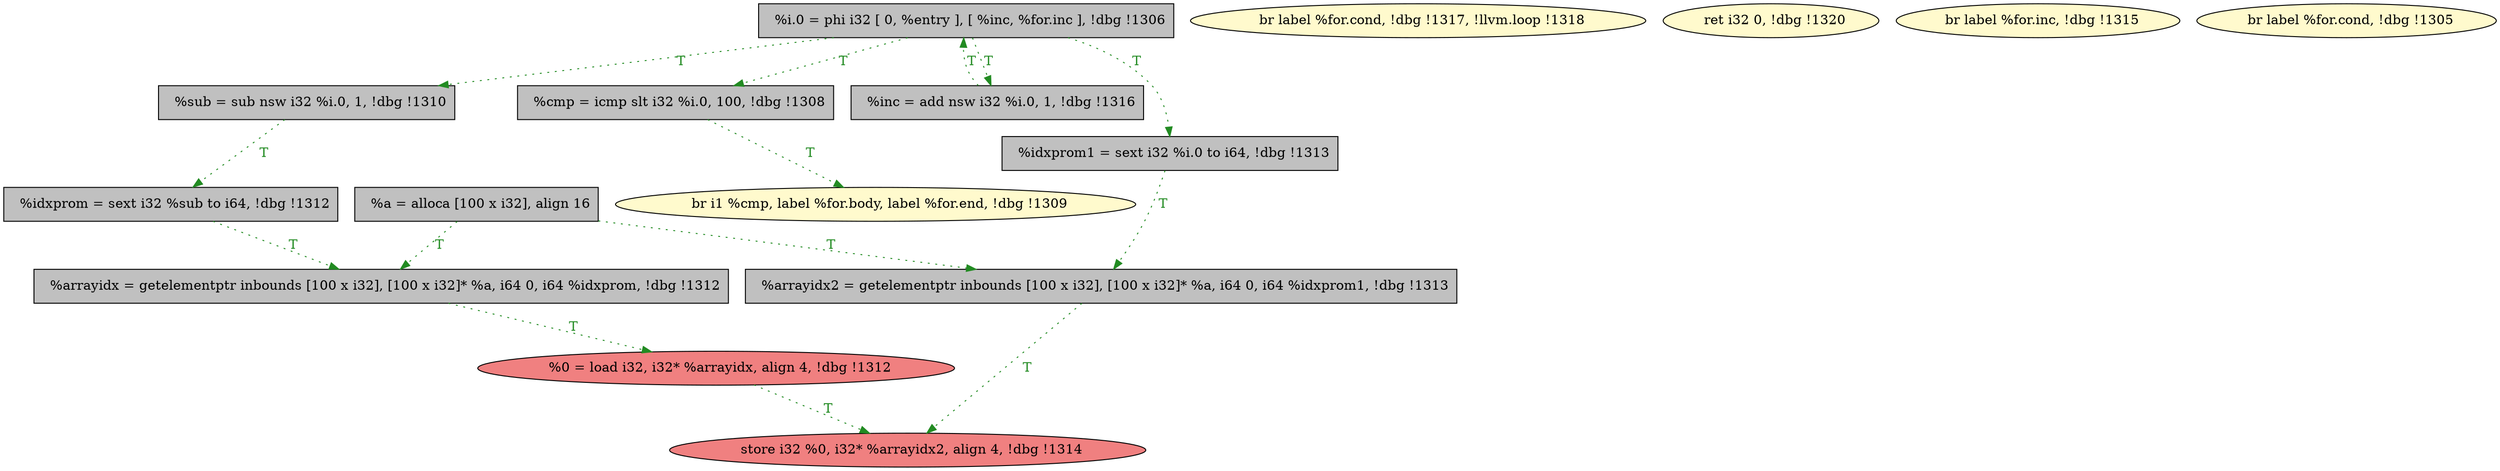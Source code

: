
digraph G {


node30 [fillcolor=grey,label="  %sub = sub nsw i32 %i.0, 1, !dbg !1310",shape=rectangle,style=filled ]
node28 [fillcolor=lemonchiffon,label="  br label %for.cond, !dbg !1317, !llvm.loop !1318",shape=ellipse,style=filled ]
node27 [fillcolor=lemonchiffon,label="  br i1 %cmp, label %for.body, label %for.end, !dbg !1309",shape=ellipse,style=filled ]
node26 [fillcolor=grey,label="  %cmp = icmp slt i32 %i.0, 100, !dbg !1308",shape=rectangle,style=filled ]
node25 [fillcolor=grey,label="  %i.0 = phi i32 [ 0, %entry ], [ %inc, %for.inc ], !dbg !1306",shape=rectangle,style=filled ]
node21 [fillcolor=grey,label="  %arrayidx = getelementptr inbounds [100 x i32], [100 x i32]* %a, i64 0, i64 %idxprom, !dbg !1312",shape=rectangle,style=filled ]
node29 [fillcolor=grey,label="  %idxprom = sext i32 %sub to i64, !dbg !1312",shape=rectangle,style=filled ]
node23 [fillcolor=grey,label="  %a = alloca [100 x i32], align 16",shape=rectangle,style=filled ]
node15 [fillcolor=lemonchiffon,label="  ret i32 0, !dbg !1320",shape=ellipse,style=filled ]
node17 [fillcolor=lemonchiffon,label="  br label %for.inc, !dbg !1315",shape=ellipse,style=filled ]
node22 [fillcolor=lightcoral,label="  %0 = load i32, i32* %arrayidx, align 4, !dbg !1312",shape=ellipse,style=filled ]
node18 [fillcolor=lightcoral,label="  store i32 %0, i32* %arrayidx2, align 4, !dbg !1314",shape=ellipse,style=filled ]
node24 [fillcolor=lemonchiffon,label="  br label %for.cond, !dbg !1305",shape=ellipse,style=filled ]
node16 [fillcolor=grey,label="  %inc = add nsw i32 %i.0, 1, !dbg !1316",shape=rectangle,style=filled ]
node19 [fillcolor=grey,label="  %arrayidx2 = getelementptr inbounds [100 x i32], [100 x i32]* %a, i64 0, i64 %idxprom1, !dbg !1313",shape=rectangle,style=filled ]
node20 [fillcolor=grey,label="  %idxprom1 = sext i32 %i.0 to i64, !dbg !1313",shape=rectangle,style=filled ]

node21->node22 [style=dotted,color=forestgreen,label="T",fontcolor=forestgreen ]
node22->node18 [style=dotted,color=forestgreen,label="T",fontcolor=forestgreen ]
node16->node25 [style=dotted,color=forestgreen,label="T",fontcolor=forestgreen ]
node23->node21 [style=dotted,color=forestgreen,label="T",fontcolor=forestgreen ]
node25->node30 [style=dotted,color=forestgreen,label="T",fontcolor=forestgreen ]
node23->node19 [style=dotted,color=forestgreen,label="T",fontcolor=forestgreen ]
node30->node29 [style=dotted,color=forestgreen,label="T",fontcolor=forestgreen ]
node20->node19 [style=dotted,color=forestgreen,label="T",fontcolor=forestgreen ]
node25->node26 [style=dotted,color=forestgreen,label="T",fontcolor=forestgreen ]
node26->node27 [style=dotted,color=forestgreen,label="T",fontcolor=forestgreen ]
node25->node16 [style=dotted,color=forestgreen,label="T",fontcolor=forestgreen ]
node25->node20 [style=dotted,color=forestgreen,label="T",fontcolor=forestgreen ]
node19->node18 [style=dotted,color=forestgreen,label="T",fontcolor=forestgreen ]
node29->node21 [style=dotted,color=forestgreen,label="T",fontcolor=forestgreen ]


}

